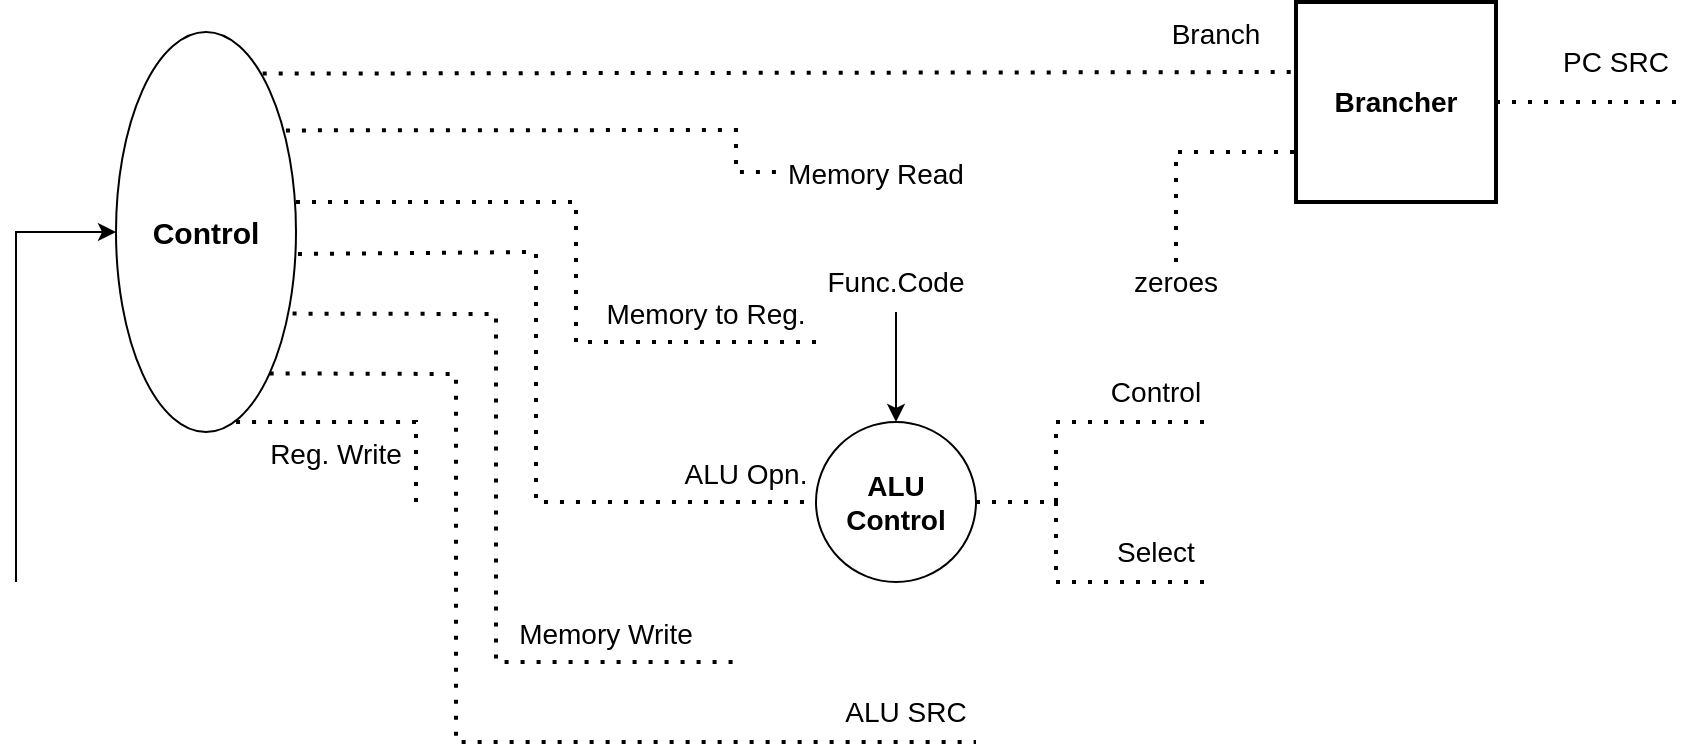 <mxfile version="20.4.1" type="github">
  <diagram id="s9nFka6oIFzv-XJmZBJL" name="Page-1">
    <mxGraphModel dx="942" dy="600" grid="1" gridSize="10" guides="1" tooltips="1" connect="1" arrows="1" fold="1" page="1" pageScale="1" pageWidth="850" pageHeight="1100" math="0" shadow="0">
      <root>
        <mxCell id="0" />
        <mxCell id="1" parent="0" />
        <mxCell id="oUyR5qoB7InzTPfqv2Vp-1" value="" style="ellipse;whiteSpace=wrap;html=1;" vertex="1" parent="1">
          <mxGeometry x="130" y="165" width="90" height="200" as="geometry" />
        </mxCell>
        <mxCell id="oUyR5qoB7InzTPfqv2Vp-2" value="&lt;font style=&quot;font-size: 15px;&quot;&gt;&lt;b&gt;Control&lt;/b&gt;&lt;/font&gt;" style="text;html=1;strokeColor=none;fillColor=none;align=center;verticalAlign=middle;whiteSpace=wrap;rounded=0;" vertex="1" parent="1">
          <mxGeometry x="145" y="250" width="60" height="30" as="geometry" />
        </mxCell>
        <mxCell id="oUyR5qoB7InzTPfqv2Vp-3" value="" style="endArrow=none;dashed=1;html=1;dashPattern=1 3;strokeWidth=2;rounded=0;fontSize=15;exitX=0.667;exitY=0.975;exitDx=0;exitDy=0;exitPerimeter=0;" edge="1" parent="1" source="oUyR5qoB7InzTPfqv2Vp-1">
          <mxGeometry width="50" height="50" relative="1" as="geometry">
            <mxPoint x="202.0" y="350" as="sourcePoint" />
            <mxPoint x="280" y="400" as="targetPoint" />
            <Array as="points">
              <mxPoint x="280" y="360" />
            </Array>
          </mxGeometry>
        </mxCell>
        <mxCell id="oUyR5qoB7InzTPfqv2Vp-6" value="&lt;font style=&quot;font-size: 14px;&quot;&gt;Reg. Write&lt;/font&gt;" style="text;html=1;strokeColor=none;fillColor=none;align=center;verticalAlign=middle;whiteSpace=wrap;rounded=0;fontSize=15;" vertex="1" parent="1">
          <mxGeometry x="200" y="360" width="80" height="30" as="geometry" />
        </mxCell>
        <mxCell id="oUyR5qoB7InzTPfqv2Vp-7" value="" style="endArrow=none;dashed=1;html=1;dashPattern=1 3;strokeWidth=2;rounded=0;fontSize=15;exitX=1;exitY=1;exitDx=0;exitDy=0;" edge="1" parent="1" source="oUyR5qoB7InzTPfqv2Vp-1">
          <mxGeometry width="50" height="50" relative="1" as="geometry">
            <mxPoint x="217.03" y="320" as="sourcePoint" />
            <mxPoint x="560" y="520" as="targetPoint" />
            <Array as="points">
              <mxPoint x="300" y="336" />
              <mxPoint x="300" y="520" />
            </Array>
          </mxGeometry>
        </mxCell>
        <mxCell id="oUyR5qoB7InzTPfqv2Vp-8" value="&lt;font style=&quot;font-size: 14px;&quot;&gt;ALU SRC&lt;/font&gt;" style="text;html=1;strokeColor=none;fillColor=none;align=center;verticalAlign=middle;whiteSpace=wrap;rounded=0;fontSize=14;" vertex="1" parent="1">
          <mxGeometry x="490" y="490" width="70" height="30" as="geometry" />
        </mxCell>
        <mxCell id="oUyR5qoB7InzTPfqv2Vp-9" value="" style="endArrow=none;dashed=1;html=1;dashPattern=1 3;strokeWidth=2;rounded=0;fontSize=15;exitX=0.981;exitY=0.704;exitDx=0;exitDy=0;exitPerimeter=0;" edge="1" parent="1" source="oUyR5qoB7InzTPfqv2Vp-1">
          <mxGeometry width="50" height="50" relative="1" as="geometry">
            <mxPoint x="219.19" y="290" as="sourcePoint" />
            <mxPoint x="440" y="480" as="targetPoint" />
            <Array as="points">
              <mxPoint x="320" y="306" />
              <mxPoint x="320" y="480" />
            </Array>
          </mxGeometry>
        </mxCell>
        <mxCell id="oUyR5qoB7InzTPfqv2Vp-10" value="&lt;font style=&quot;font-size: 14px;&quot;&gt;Memory Write&lt;/font&gt;" style="text;html=1;strokeColor=none;fillColor=none;align=center;verticalAlign=middle;whiteSpace=wrap;rounded=0;fontSize=15;" vertex="1" parent="1">
          <mxGeometry x="330" y="450" width="90" height="30" as="geometry" />
        </mxCell>
        <mxCell id="oUyR5qoB7InzTPfqv2Vp-11" value="" style="endArrow=none;dashed=1;html=1;dashPattern=1 3;strokeWidth=2;rounded=0;fontSize=15;exitX=1.011;exitY=0.555;exitDx=0;exitDy=0;entryX=0;entryY=0.5;entryDx=0;entryDy=0;exitPerimeter=0;" edge="1" parent="1" source="oUyR5qoB7InzTPfqv2Vp-1" target="oUyR5qoB7InzTPfqv2Vp-13">
          <mxGeometry width="50" height="50" relative="1" as="geometry">
            <mxPoint x="220.0" y="260" as="sourcePoint" />
            <mxPoint x="440" y="480" as="targetPoint" />
            <Array as="points">
              <mxPoint x="340" y="275" />
              <mxPoint x="340" y="400" />
            </Array>
          </mxGeometry>
        </mxCell>
        <mxCell id="oUyR5qoB7InzTPfqv2Vp-12" value="&lt;font style=&quot;font-size: 14px;&quot;&gt;ALU Opn.&lt;br&gt;&lt;/font&gt;" style="text;html=1;strokeColor=none;fillColor=none;align=center;verticalAlign=middle;whiteSpace=wrap;rounded=0;fontSize=15;" vertex="1" parent="1">
          <mxGeometry x="410" y="370" width="70" height="30" as="geometry" />
        </mxCell>
        <mxCell id="oUyR5qoB7InzTPfqv2Vp-13" value="" style="ellipse;whiteSpace=wrap;html=1;fontSize=14;" vertex="1" parent="1">
          <mxGeometry x="480" y="360" width="80" height="80" as="geometry" />
        </mxCell>
        <mxCell id="oUyR5qoB7InzTPfqv2Vp-14" value="&lt;b&gt;ALU Control&lt;/b&gt;" style="text;html=1;strokeColor=none;fillColor=none;align=center;verticalAlign=middle;whiteSpace=wrap;rounded=0;fontSize=14;" vertex="1" parent="1">
          <mxGeometry x="490" y="385" width="60" height="30" as="geometry" />
        </mxCell>
        <mxCell id="oUyR5qoB7InzTPfqv2Vp-15" value="" style="endArrow=none;dashed=1;html=1;dashPattern=1 3;strokeWidth=2;rounded=0;fontSize=14;exitX=1;exitY=0.5;exitDx=0;exitDy=0;" edge="1" parent="1" source="oUyR5qoB7InzTPfqv2Vp-13">
          <mxGeometry width="50" height="50" relative="1" as="geometry">
            <mxPoint x="570" y="400" as="sourcePoint" />
            <mxPoint x="680" y="360" as="targetPoint" />
            <Array as="points">
              <mxPoint x="600" y="400" />
              <mxPoint x="600" y="360" />
            </Array>
          </mxGeometry>
        </mxCell>
        <mxCell id="oUyR5qoB7InzTPfqv2Vp-20" value="&lt;font style=&quot;font-size: 14px;&quot;&gt;Memory to Reg.&lt;/font&gt;" style="text;html=1;strokeColor=none;fillColor=none;align=center;verticalAlign=middle;whiteSpace=wrap;rounded=0;fontSize=15;" vertex="1" parent="1">
          <mxGeometry x="370" y="290" width="110" height="30" as="geometry" />
        </mxCell>
        <mxCell id="oUyR5qoB7InzTPfqv2Vp-21" value="" style="endArrow=none;dashed=1;html=1;dashPattern=1 3;strokeWidth=2;rounded=0;fontSize=14;exitX=0.944;exitY=0.246;exitDx=0;exitDy=0;exitPerimeter=0;entryX=0;entryY=0.5;entryDx=0;entryDy=0;" edge="1" parent="1" source="oUyR5qoB7InzTPfqv2Vp-1" target="oUyR5qoB7InzTPfqv2Vp-23">
          <mxGeometry width="50" height="50" relative="1" as="geometry">
            <mxPoint x="310" y="370" as="sourcePoint" />
            <mxPoint x="440" y="240" as="targetPoint" />
            <Array as="points">
              <mxPoint x="440" y="214" />
              <mxPoint x="440" y="235" />
            </Array>
          </mxGeometry>
        </mxCell>
        <mxCell id="oUyR5qoB7InzTPfqv2Vp-22" value="" style="endArrow=none;dashed=1;html=1;dashPattern=1 3;strokeWidth=2;rounded=0;fontSize=14;exitX=1;exitY=0.425;exitDx=0;exitDy=0;exitPerimeter=0;" edge="1" parent="1" source="oUyR5qoB7InzTPfqv2Vp-1">
          <mxGeometry width="50" height="50" relative="1" as="geometry">
            <mxPoint x="310" y="370" as="sourcePoint" />
            <mxPoint x="480" y="320" as="targetPoint" />
            <Array as="points">
              <mxPoint x="360" y="250" />
              <mxPoint x="360" y="320" />
            </Array>
          </mxGeometry>
        </mxCell>
        <mxCell id="oUyR5qoB7InzTPfqv2Vp-23" value="&lt;font style=&quot;font-size: 14px;&quot;&gt;Memory Read&lt;/font&gt;" style="text;html=1;strokeColor=none;fillColor=none;align=center;verticalAlign=middle;whiteSpace=wrap;rounded=0;fontSize=15;" vertex="1" parent="1">
          <mxGeometry x="460" y="220" width="100" height="30" as="geometry" />
        </mxCell>
        <mxCell id="oUyR5qoB7InzTPfqv2Vp-26" value="" style="endArrow=none;dashed=1;html=1;dashPattern=1 3;strokeWidth=2;rounded=0;fontSize=14;entryX=0;entryY=0.75;entryDx=0;entryDy=0;" edge="1" parent="1" target="oUyR5qoB7InzTPfqv2Vp-30">
          <mxGeometry width="50" height="50" relative="1" as="geometry">
            <mxPoint x="660" y="280" as="sourcePoint" />
            <mxPoint x="700" y="260" as="targetPoint" />
            <Array as="points">
              <mxPoint x="660" y="225" />
            </Array>
          </mxGeometry>
        </mxCell>
        <mxCell id="oUyR5qoB7InzTPfqv2Vp-27" value="" style="endArrow=none;dashed=1;html=1;dashPattern=1 3;strokeWidth=2;rounded=0;fontSize=14;exitX=0.815;exitY=0.104;exitDx=0;exitDy=0;exitPerimeter=0;entryX=0;entryY=0.35;entryDx=0;entryDy=0;entryPerimeter=0;" edge="1" parent="1" source="oUyR5qoB7InzTPfqv2Vp-1" target="oUyR5qoB7InzTPfqv2Vp-30">
          <mxGeometry width="50" height="50" relative="1" as="geometry">
            <mxPoint x="540" y="370" as="sourcePoint" />
            <mxPoint x="710" y="186" as="targetPoint" />
          </mxGeometry>
        </mxCell>
        <mxCell id="oUyR5qoB7InzTPfqv2Vp-28" value="&lt;font style=&quot;font-size: 14px;&quot;&gt;Branch&lt;/font&gt;" style="text;html=1;strokeColor=none;fillColor=none;align=center;verticalAlign=middle;whiteSpace=wrap;rounded=0;fontSize=15;" vertex="1" parent="1">
          <mxGeometry x="650" y="150" width="60" height="30" as="geometry" />
        </mxCell>
        <mxCell id="oUyR5qoB7InzTPfqv2Vp-29" value="" style="endArrow=classic;html=1;rounded=0;fontSize=14;entryX=0;entryY=0.5;entryDx=0;entryDy=0;" edge="1" parent="1" target="oUyR5qoB7InzTPfqv2Vp-1">
          <mxGeometry width="50" height="50" relative="1" as="geometry">
            <mxPoint x="80" y="440" as="sourcePoint" />
            <mxPoint x="480" y="320" as="targetPoint" />
            <Array as="points">
              <mxPoint x="80" y="265" />
            </Array>
          </mxGeometry>
        </mxCell>
        <mxCell id="oUyR5qoB7InzTPfqv2Vp-30" value="" style="rounded=1;whiteSpace=wrap;html=1;absoluteArcSize=1;arcSize=0;strokeWidth=2;fontSize=14;" vertex="1" parent="1">
          <mxGeometry x="720" y="150" width="100" height="100" as="geometry" />
        </mxCell>
        <mxCell id="oUyR5qoB7InzTPfqv2Vp-32" value="" style="endArrow=none;dashed=1;html=1;dashPattern=1 3;strokeWidth=2;rounded=0;fontSize=14;exitX=1;exitY=0.5;exitDx=0;exitDy=0;" edge="1" parent="1" source="oUyR5qoB7InzTPfqv2Vp-30">
          <mxGeometry width="50" height="50" relative="1" as="geometry">
            <mxPoint x="560" y="330" as="sourcePoint" />
            <mxPoint x="910" y="200" as="targetPoint" />
          </mxGeometry>
        </mxCell>
        <mxCell id="oUyR5qoB7InzTPfqv2Vp-33" value="PC SRC" style="text;html=1;strokeColor=none;fillColor=none;align=center;verticalAlign=middle;whiteSpace=wrap;rounded=0;fontSize=14;" vertex="1" parent="1">
          <mxGeometry x="850" y="165" width="60" height="30" as="geometry" />
        </mxCell>
        <mxCell id="oUyR5qoB7InzTPfqv2Vp-34" value="zeroes" style="text;html=1;strokeColor=none;fillColor=none;align=center;verticalAlign=middle;whiteSpace=wrap;rounded=0;fontSize=14;" vertex="1" parent="1">
          <mxGeometry x="630" y="275" width="60" height="30" as="geometry" />
        </mxCell>
        <mxCell id="oUyR5qoB7InzTPfqv2Vp-37" value="" style="endArrow=none;dashed=1;html=1;dashPattern=1 3;strokeWidth=2;rounded=0;fontSize=14;" edge="1" parent="1">
          <mxGeometry width="50" height="50" relative="1" as="geometry">
            <mxPoint x="600" y="400" as="sourcePoint" />
            <mxPoint x="680" y="440" as="targetPoint" />
            <Array as="points">
              <mxPoint x="600" y="440" />
            </Array>
          </mxGeometry>
        </mxCell>
        <mxCell id="oUyR5qoB7InzTPfqv2Vp-38" value="Control" style="text;html=1;strokeColor=none;fillColor=none;align=center;verticalAlign=middle;whiteSpace=wrap;rounded=0;fontSize=14;" vertex="1" parent="1">
          <mxGeometry x="620" y="330" width="60" height="30" as="geometry" />
        </mxCell>
        <mxCell id="oUyR5qoB7InzTPfqv2Vp-40" value="Select" style="text;html=1;strokeColor=none;fillColor=none;align=center;verticalAlign=middle;whiteSpace=wrap;rounded=0;fontSize=14;" vertex="1" parent="1">
          <mxGeometry x="620" y="410" width="60" height="30" as="geometry" />
        </mxCell>
        <mxCell id="oUyR5qoB7InzTPfqv2Vp-41" value="&lt;b&gt;Brancher&lt;/b&gt;" style="text;html=1;strokeColor=none;fillColor=none;align=center;verticalAlign=middle;whiteSpace=wrap;rounded=0;fontSize=14;" vertex="1" parent="1">
          <mxGeometry x="740" y="185" width="60" height="30" as="geometry" />
        </mxCell>
        <mxCell id="oUyR5qoB7InzTPfqv2Vp-42" value="" style="endArrow=classic;html=1;rounded=0;fontSize=14;entryX=0.5;entryY=0;entryDx=0;entryDy=0;exitX=0.5;exitY=1;exitDx=0;exitDy=0;" edge="1" parent="1" source="oUyR5qoB7InzTPfqv2Vp-43" target="oUyR5qoB7InzTPfqv2Vp-13">
          <mxGeometry width="50" height="50" relative="1" as="geometry">
            <mxPoint x="520" y="290" as="sourcePoint" />
            <mxPoint x="520" y="280" as="targetPoint" />
          </mxGeometry>
        </mxCell>
        <mxCell id="oUyR5qoB7InzTPfqv2Vp-43" value="Func.Code" style="text;html=1;strokeColor=none;fillColor=none;align=center;verticalAlign=middle;whiteSpace=wrap;rounded=0;fontSize=14;" vertex="1" parent="1">
          <mxGeometry x="480" y="275" width="80" height="30" as="geometry" />
        </mxCell>
      </root>
    </mxGraphModel>
  </diagram>
</mxfile>
